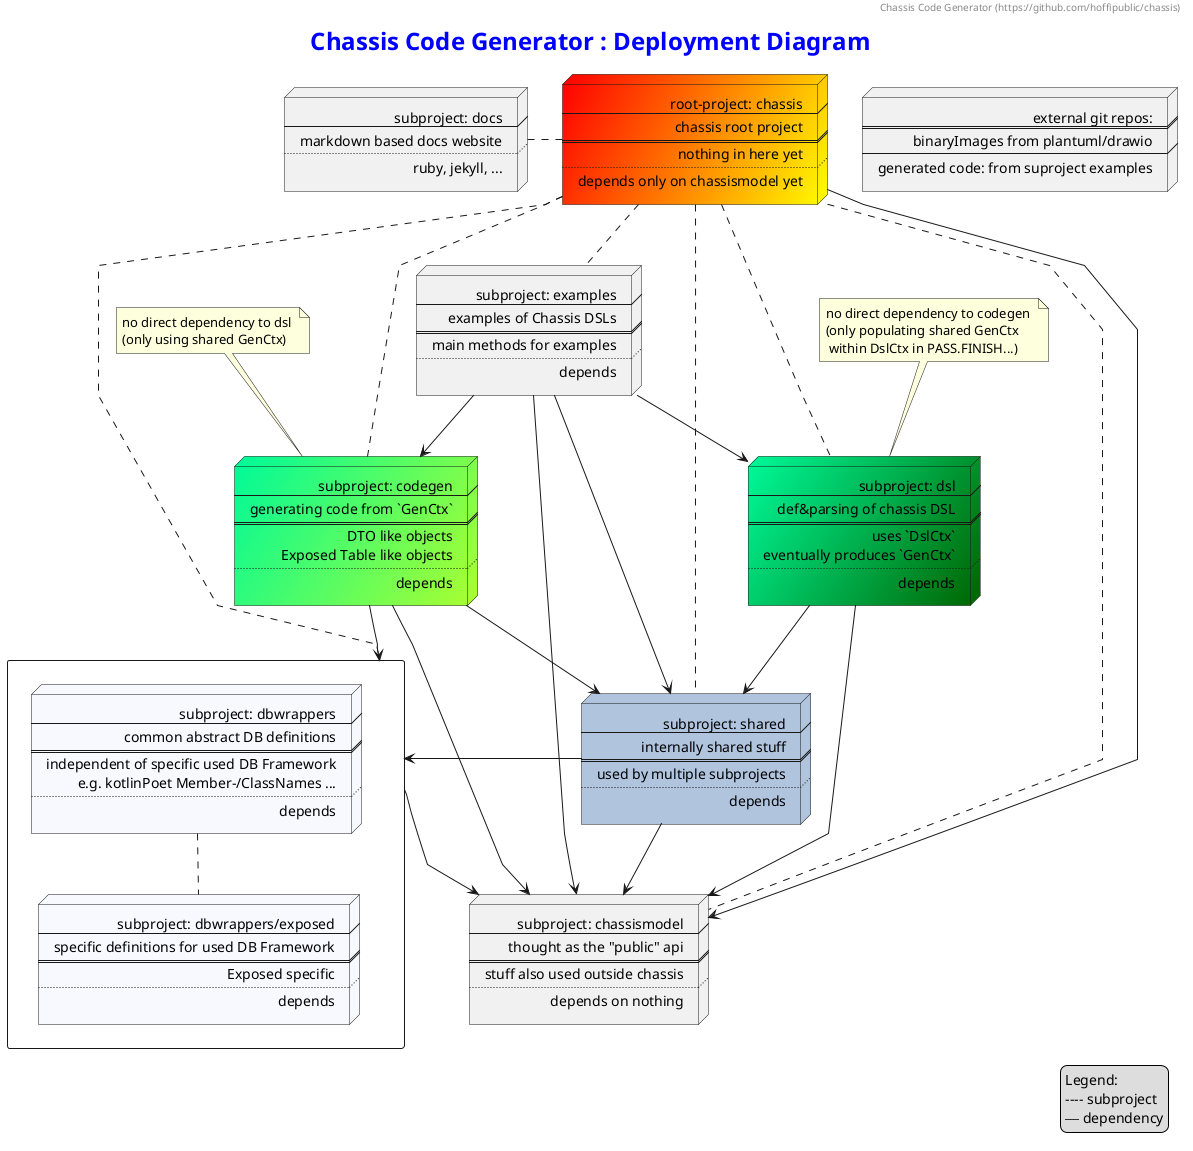 @startuml
header Chassis Code Generator (https://github.com/hoffipublic/chassis)
<style>
  title {
      HorizontalAlignment right
      FontSize 24
      FontColor blue
    }
</style>
title Chassis Code Generator : Deployment Diagram
skinparam linetype polyline /' ortho '/
top to bottom direction /' left to right direction '/
node node_chassis #Red/Yellow [
  root-project: chassis
  ----
  chassis root project
  ====
  nothing in here yet
  ....
  depends only on chassismodel yet
]
node node_chassismodel [
  subproject: chassismodel
  ----
  thought as the "public" api
  ====
  stuff also used outside chassis
  ....
  depends on nothing
]
node node_codegen #MediumSpringGreen/GreenYellow [
  subproject: codegen
  ----
  generating code from `GenCtx`
  ====
  DTO like objects
  Exposed Table like objects
  ....
  depends
]
rectangle "<U+0000>" as dbwrappers {
    node node_dbwrappers #GhostWhite [
      subproject: dbwrappers
      ----
      common abstract DB definitions
      ====
      independent of specific used DB Framework
      e.g. kotlinPoet Member-/ClassNames ...
      ....
      depends
    ]
    node node_dbwrappers_exposed #GhostWhite [
      subproject: dbwrappers/exposed
      ----
      specific definitions for used DB Framework
      ====
      Exposed specific
      ....
      depends
    ]
}
node node_docs [
  subproject: docs
  ----
  markdown based docs website
  ....
  ruby, jekyll, ...
]
node node_dsl #MediumSpringGreen/DarkGreen [
  subproject: dsl
  ----
  def&parsing of chassis DSL
  ====
  uses `DslCtx`
  eventually produces `GenCtx`
  ....
  depends
]
node node_examples [
  subproject: examples
  ----
  examples of Chassis DSLs
  ====
  main methods for examples
  ....
  depends
]
node node_shared #LightSteelBlue [
  subproject: shared
  ----
  internally shared stuff
  ====
  used by multiple subprojects
  ....
  depends
]

node node_external_projects [
    external git repos:
    ====
    binaryImages from plantuml/drawio
    ----
    generated code: from suproject examples
]


node_chassis .. node_chassismodel
node_chassis .down. node_dsl
node_chassis .down. node_codegen
node_chassis .. node_shared
node_chassis .. dbwrappers
node_dbwrappers .down. node_dbwrappers_exposed
node_dbwrappers_exposed ..[hidden]right.. node_chassismodel
node_chassis .down. node_examples
node_chassis ..left.. node_docs

/' layout variant
node_chassis -[norank]-> node_chassismodel
node_dsl -[norank]-> node_chassismodel
'/
node_chassis --> node_chassismodel
node_dsl --> node_chassismodel
node_dsl --> node_shared
node_codegen --> node_chassismodel
node_codegen --> node_shared
node_codegen --> dbwrappers
node_shared --> node_chassismodel
node_shared -left-> dbwrappers
dbwrappers --> node_chassismodel
node_examples --> node_chassismodel
node_examples --> node_shared
node_examples --> node_dsl
node_examples --> node_codegen

note "no direct dependency to codegen \n(only populating shared GenCtx\n within DslCtx in PASS.FINISH...)" as comment_independent_for_dsl
note "no direct dependency to dsl \n(only using shared GenCtx)" as comment_independent_for_codegen
node_dsl <-[dotted]up-> comment_independent_for_dsl
node_codegen <-[dotted]up-> comment_independent_for_codegen

node_dsl <-[dotted,hidden]left-> node_codegen : NO(!!!) direct dependency\l(only using shared GenCtx)

legend right
Legend:
---- subproject
<U+23AF><U+23AF> dependency
end legend

@enduml
